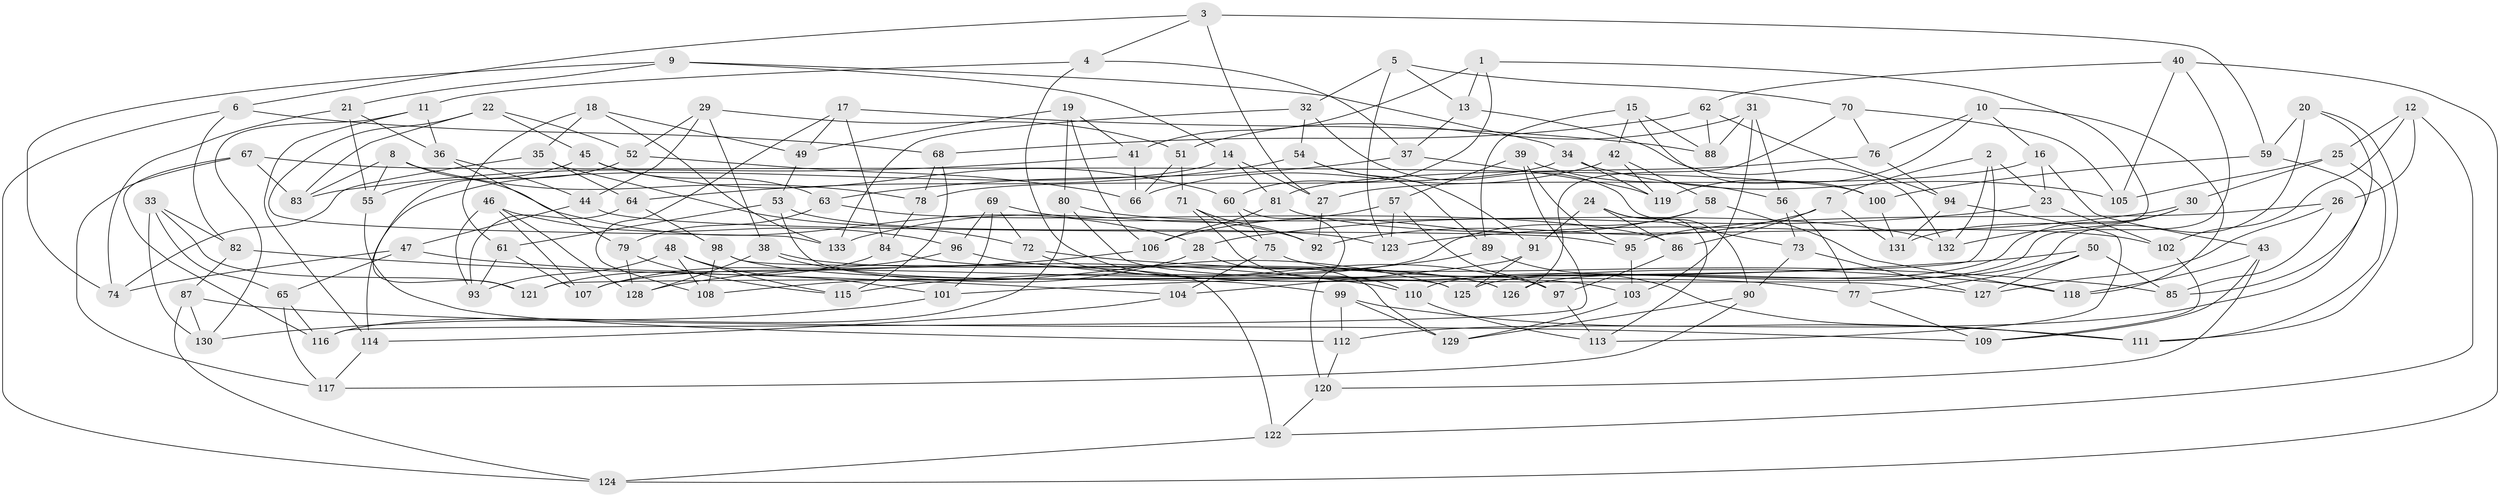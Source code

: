 // coarse degree distribution, {8: 0.13636363636363635, 6: 0.3333333333333333, 4: 0.3484848484848485, 3: 0.030303030303030304, 5: 0.045454545454545456, 9: 0.030303030303030304, 12: 0.030303030303030304, 10: 0.030303030303030304, 7: 0.015151515151515152}
// Generated by graph-tools (version 1.1) at 2025/20/03/04/25 18:20:52]
// undirected, 133 vertices, 266 edges
graph export_dot {
graph [start="1"]
  node [color=gray90,style=filled];
  1;
  2;
  3;
  4;
  5;
  6;
  7;
  8;
  9;
  10;
  11;
  12;
  13;
  14;
  15;
  16;
  17;
  18;
  19;
  20;
  21;
  22;
  23;
  24;
  25;
  26;
  27;
  28;
  29;
  30;
  31;
  32;
  33;
  34;
  35;
  36;
  37;
  38;
  39;
  40;
  41;
  42;
  43;
  44;
  45;
  46;
  47;
  48;
  49;
  50;
  51;
  52;
  53;
  54;
  55;
  56;
  57;
  58;
  59;
  60;
  61;
  62;
  63;
  64;
  65;
  66;
  67;
  68;
  69;
  70;
  71;
  72;
  73;
  74;
  75;
  76;
  77;
  78;
  79;
  80;
  81;
  82;
  83;
  84;
  85;
  86;
  87;
  88;
  89;
  90;
  91;
  92;
  93;
  94;
  95;
  96;
  97;
  98;
  99;
  100;
  101;
  102;
  103;
  104;
  105;
  106;
  107;
  108;
  109;
  110;
  111;
  112;
  113;
  114;
  115;
  116;
  117;
  118;
  119;
  120;
  121;
  122;
  123;
  124;
  125;
  126;
  127;
  128;
  129;
  130;
  131;
  132;
  133;
  1 -- 131;
  1 -- 41;
  1 -- 13;
  1 -- 60;
  2 -- 7;
  2 -- 132;
  2 -- 23;
  2 -- 121;
  3 -- 4;
  3 -- 6;
  3 -- 27;
  3 -- 59;
  4 -- 11;
  4 -- 103;
  4 -- 37;
  5 -- 123;
  5 -- 32;
  5 -- 13;
  5 -- 70;
  6 -- 68;
  6 -- 82;
  6 -- 124;
  7 -- 86;
  7 -- 131;
  7 -- 92;
  8 -- 55;
  8 -- 83;
  8 -- 78;
  8 -- 28;
  9 -- 34;
  9 -- 74;
  9 -- 21;
  9 -- 14;
  10 -- 119;
  10 -- 16;
  10 -- 118;
  10 -- 76;
  11 -- 36;
  11 -- 114;
  11 -- 130;
  12 -- 102;
  12 -- 122;
  12 -- 26;
  12 -- 25;
  13 -- 132;
  13 -- 37;
  14 -- 114;
  14 -- 27;
  14 -- 81;
  15 -- 89;
  15 -- 42;
  15 -- 88;
  15 -- 100;
  16 -- 27;
  16 -- 43;
  16 -- 23;
  17 -- 84;
  17 -- 88;
  17 -- 108;
  17 -- 49;
  18 -- 49;
  18 -- 61;
  18 -- 35;
  18 -- 133;
  19 -- 49;
  19 -- 41;
  19 -- 80;
  19 -- 106;
  20 -- 59;
  20 -- 111;
  20 -- 126;
  20 -- 85;
  21 -- 55;
  21 -- 36;
  21 -- 74;
  22 -- 83;
  22 -- 45;
  22 -- 133;
  22 -- 52;
  23 -- 28;
  23 -- 102;
  24 -- 91;
  24 -- 86;
  24 -- 113;
  24 -- 90;
  25 -- 111;
  25 -- 105;
  25 -- 30;
  26 -- 95;
  26 -- 127;
  26 -- 85;
  27 -- 92;
  28 -- 129;
  28 -- 108;
  29 -- 38;
  29 -- 44;
  29 -- 52;
  29 -- 51;
  30 -- 123;
  30 -- 132;
  30 -- 110;
  31 -- 88;
  31 -- 103;
  31 -- 51;
  31 -- 56;
  32 -- 73;
  32 -- 133;
  32 -- 54;
  33 -- 130;
  33 -- 121;
  33 -- 82;
  33 -- 65;
  34 -- 105;
  34 -- 119;
  34 -- 78;
  35 -- 72;
  35 -- 64;
  35 -- 74;
  36 -- 79;
  36 -- 44;
  37 -- 63;
  37 -- 119;
  38 -- 128;
  38 -- 125;
  38 -- 126;
  39 -- 116;
  39 -- 95;
  39 -- 56;
  39 -- 57;
  40 -- 62;
  40 -- 105;
  40 -- 125;
  40 -- 124;
  41 -- 83;
  41 -- 66;
  42 -- 66;
  42 -- 119;
  42 -- 58;
  43 -- 109;
  43 -- 118;
  43 -- 120;
  44 -- 95;
  44 -- 47;
  45 -- 60;
  45 -- 63;
  45 -- 55;
  46 -- 93;
  46 -- 96;
  46 -- 107;
  46 -- 128;
  47 -- 74;
  47 -- 110;
  47 -- 65;
  48 -- 108;
  48 -- 93;
  48 -- 101;
  48 -- 115;
  49 -- 53;
  50 -- 101;
  50 -- 77;
  50 -- 85;
  50 -- 127;
  51 -- 71;
  51 -- 66;
  52 -- 121;
  52 -- 66;
  53 -- 123;
  53 -- 125;
  53 -- 61;
  54 -- 91;
  54 -- 64;
  54 -- 89;
  55 -- 112;
  56 -- 73;
  56 -- 77;
  57 -- 97;
  57 -- 123;
  57 -- 133;
  58 -- 107;
  58 -- 106;
  58 -- 118;
  59 -- 112;
  59 -- 100;
  60 -- 120;
  60 -- 75;
  61 -- 93;
  61 -- 107;
  62 -- 88;
  62 -- 94;
  62 -- 68;
  63 -- 86;
  63 -- 79;
  64 -- 98;
  64 -- 93;
  65 -- 116;
  65 -- 117;
  67 -- 100;
  67 -- 117;
  67 -- 116;
  67 -- 83;
  68 -- 78;
  68 -- 115;
  69 -- 92;
  69 -- 101;
  69 -- 96;
  69 -- 72;
  70 -- 126;
  70 -- 76;
  70 -- 105;
  71 -- 110;
  71 -- 92;
  71 -- 75;
  72 -- 85;
  72 -- 97;
  73 -- 127;
  73 -- 90;
  75 -- 77;
  75 -- 104;
  76 -- 94;
  76 -- 81;
  77 -- 109;
  78 -- 84;
  79 -- 115;
  79 -- 128;
  80 -- 127;
  80 -- 116;
  80 -- 132;
  81 -- 106;
  81 -- 102;
  82 -- 104;
  82 -- 87;
  84 -- 121;
  84 -- 126;
  86 -- 97;
  87 -- 124;
  87 -- 109;
  87 -- 130;
  89 -- 111;
  89 -- 115;
  90 -- 129;
  90 -- 117;
  91 -- 125;
  91 -- 104;
  94 -- 131;
  94 -- 113;
  95 -- 103;
  96 -- 118;
  96 -- 107;
  97 -- 113;
  98 -- 99;
  98 -- 108;
  98 -- 122;
  99 -- 112;
  99 -- 111;
  99 -- 129;
  100 -- 131;
  101 -- 130;
  102 -- 109;
  103 -- 129;
  104 -- 114;
  106 -- 128;
  110 -- 113;
  112 -- 120;
  114 -- 117;
  120 -- 122;
  122 -- 124;
}
